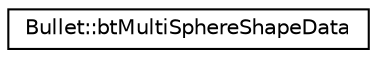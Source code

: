 digraph "Graphical Class Hierarchy"
{
  edge [fontname="Helvetica",fontsize="10",labelfontname="Helvetica",labelfontsize="10"];
  node [fontname="Helvetica",fontsize="10",shape=record];
  rankdir="LR";
  Node1 [label="Bullet::btMultiSphereShapeData",height=0.2,width=0.4,color="black", fillcolor="white", style="filled",URL="$class_bullet_1_1bt_multi_sphere_shape_data.html"];
}
